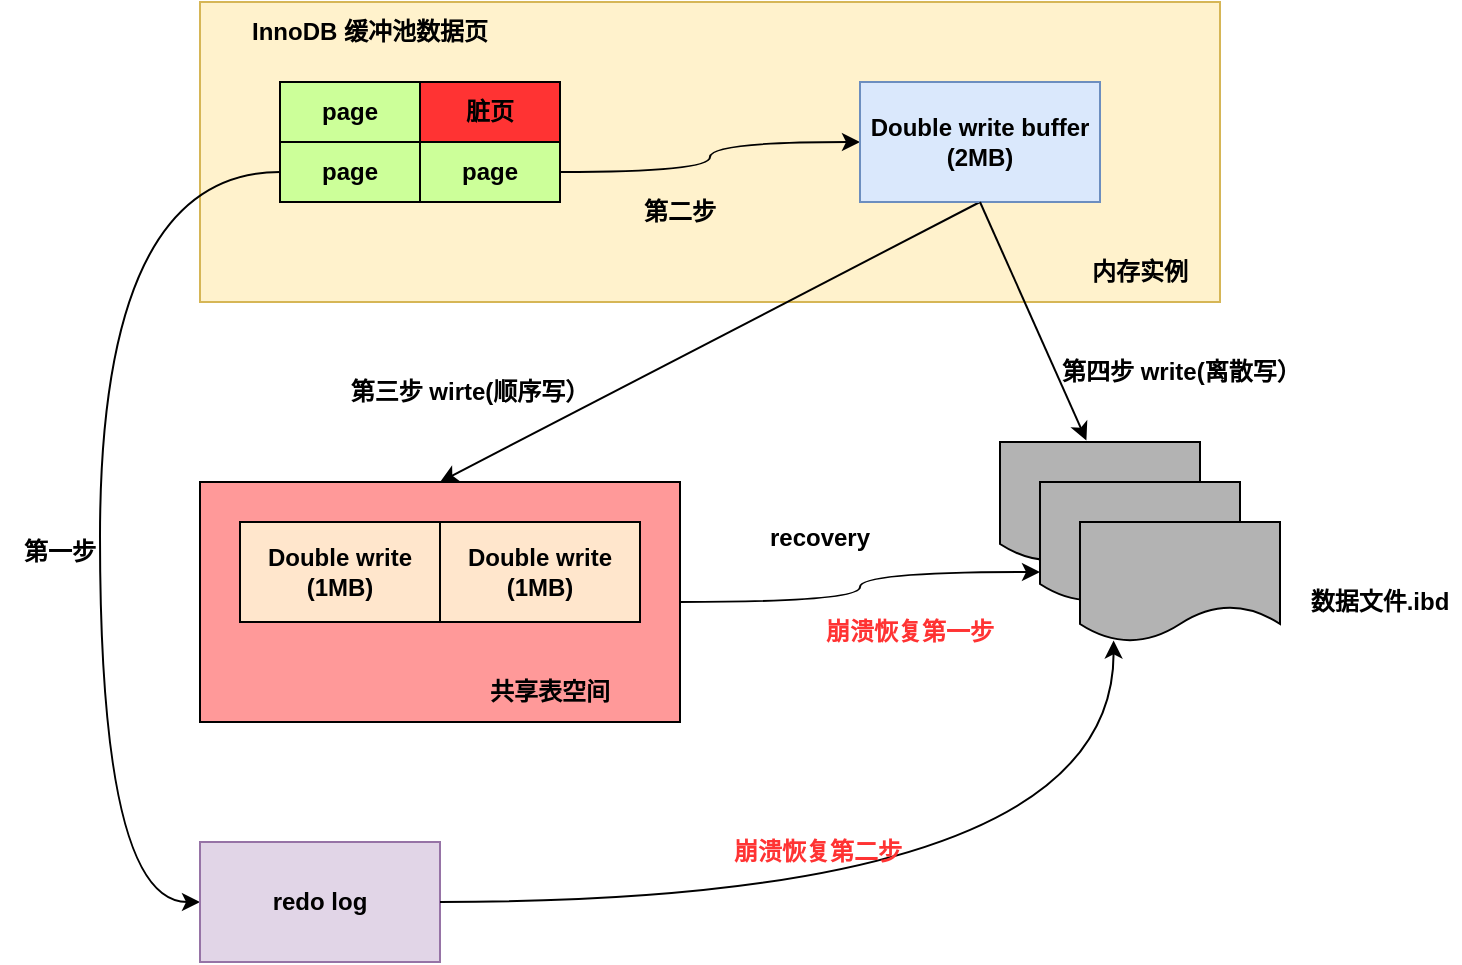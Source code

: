 <mxfile version="25.0.1">
  <diagram name="第 1 页" id="2SfCAkeWHh_OnPwSjgAa">
    <mxGraphModel dx="1050" dy="621" grid="1" gridSize="10" guides="1" tooltips="1" connect="1" arrows="1" fold="1" page="1" pageScale="1" pageWidth="827" pageHeight="1169" math="0" shadow="0">
      <root>
        <mxCell id="0" />
        <mxCell id="1" parent="0" />
        <mxCell id="k7FsfJ4gHUvxaxzbqNg--1" value="" style="rounded=0;whiteSpace=wrap;html=1;fillColor=#fff2cc;strokeColor=#d6b656;" vertex="1" parent="1">
          <mxGeometry x="150" y="60" width="510" height="150" as="geometry" />
        </mxCell>
        <mxCell id="k7FsfJ4gHUvxaxzbqNg--2" value="page" style="rounded=0;whiteSpace=wrap;html=1;fillColor=#CCFF99;fontStyle=1" vertex="1" parent="1">
          <mxGeometry x="190" y="100" width="70" height="30" as="geometry" />
        </mxCell>
        <mxCell id="k7FsfJ4gHUvxaxzbqNg--3" value="&lt;b&gt;脏页&lt;/b&gt;" style="rounded=0;whiteSpace=wrap;html=1;fillColor=#FF3333;" vertex="1" parent="1">
          <mxGeometry x="260" y="100" width="70" height="30" as="geometry" />
        </mxCell>
        <mxCell id="k7FsfJ4gHUvxaxzbqNg--11" style="edgeStyle=orthogonalEdgeStyle;rounded=0;orthogonalLoop=1;jettySize=auto;html=1;exitX=0;exitY=0.5;exitDx=0;exitDy=0;entryX=0;entryY=0.5;entryDx=0;entryDy=0;curved=1;" edge="1" parent="1" source="k7FsfJ4gHUvxaxzbqNg--4" target="k7FsfJ4gHUvxaxzbqNg--9">
          <mxGeometry relative="1" as="geometry">
            <Array as="points">
              <mxPoint x="100" y="145" />
              <mxPoint x="100" y="510" />
            </Array>
          </mxGeometry>
        </mxCell>
        <mxCell id="k7FsfJ4gHUvxaxzbqNg--4" value="page" style="rounded=0;whiteSpace=wrap;html=1;fillColor=#CCFF99;fontStyle=1" vertex="1" parent="1">
          <mxGeometry x="190" y="130" width="70" height="30" as="geometry" />
        </mxCell>
        <mxCell id="k7FsfJ4gHUvxaxzbqNg--8" style="edgeStyle=orthogonalEdgeStyle;rounded=0;orthogonalLoop=1;jettySize=auto;html=1;exitX=1;exitY=0.5;exitDx=0;exitDy=0;entryX=0;entryY=0.5;entryDx=0;entryDy=0;curved=1;" edge="1" parent="1" source="k7FsfJ4gHUvxaxzbqNg--5" target="k7FsfJ4gHUvxaxzbqNg--7">
          <mxGeometry relative="1" as="geometry" />
        </mxCell>
        <mxCell id="k7FsfJ4gHUvxaxzbqNg--5" value="page" style="rounded=0;whiteSpace=wrap;html=1;fillColor=#CCFF99;fontStyle=1" vertex="1" parent="1">
          <mxGeometry x="260" y="130" width="70" height="30" as="geometry" />
        </mxCell>
        <mxCell id="k7FsfJ4gHUvxaxzbqNg--6" value="&lt;b&gt;InnoDB 缓冲池数据页&lt;/b&gt;" style="text;html=1;align=center;verticalAlign=middle;whiteSpace=wrap;rounded=0;" vertex="1" parent="1">
          <mxGeometry x="170" y="60" width="130" height="30" as="geometry" />
        </mxCell>
        <mxCell id="k7FsfJ4gHUvxaxzbqNg--16" style="rounded=0;orthogonalLoop=1;jettySize=auto;html=1;exitX=0.5;exitY=1;exitDx=0;exitDy=0;entryX=0.5;entryY=0;entryDx=0;entryDy=0;" edge="1" parent="1" source="k7FsfJ4gHUvxaxzbqNg--7" target="k7FsfJ4gHUvxaxzbqNg--12">
          <mxGeometry relative="1" as="geometry" />
        </mxCell>
        <mxCell id="k7FsfJ4gHUvxaxzbqNg--7" value="Double write buffer&lt;br&gt;(2MB)" style="rounded=0;whiteSpace=wrap;html=1;fillColor=#dae8fc;strokeColor=#6c8ebf;fontStyle=1" vertex="1" parent="1">
          <mxGeometry x="480" y="100" width="120" height="60" as="geometry" />
        </mxCell>
        <mxCell id="k7FsfJ4gHUvxaxzbqNg--9" value="redo log" style="rounded=0;whiteSpace=wrap;html=1;fillColor=#e1d5e7;strokeColor=#9673a6;fontStyle=1" vertex="1" parent="1">
          <mxGeometry x="150" y="480" width="120" height="60" as="geometry" />
        </mxCell>
        <mxCell id="k7FsfJ4gHUvxaxzbqNg--29" style="edgeStyle=orthogonalEdgeStyle;rounded=0;orthogonalLoop=1;jettySize=auto;html=1;exitX=1;exitY=0.5;exitDx=0;exitDy=0;curved=1;entryX=0;entryY=0.75;entryDx=0;entryDy=0;" edge="1" parent="1" source="k7FsfJ4gHUvxaxzbqNg--12" target="k7FsfJ4gHUvxaxzbqNg--23">
          <mxGeometry relative="1" as="geometry" />
        </mxCell>
        <mxCell id="k7FsfJ4gHUvxaxzbqNg--12" value="" style="rounded=0;whiteSpace=wrap;html=1;fillColor=#FF9999;" vertex="1" parent="1">
          <mxGeometry x="150" y="300" width="240" height="120" as="geometry" />
        </mxCell>
        <mxCell id="k7FsfJ4gHUvxaxzbqNg--13" value="Double write&lt;br&gt;(1MB)" style="rounded=0;whiteSpace=wrap;html=1;fillColor=#FFE6CC;fontStyle=1" vertex="1" parent="1">
          <mxGeometry x="170" y="320" width="100" height="50" as="geometry" />
        </mxCell>
        <mxCell id="k7FsfJ4gHUvxaxzbqNg--14" value="Double write&lt;br&gt;(1MB)" style="rounded=0;whiteSpace=wrap;html=1;fillColor=#FFE6CC;fontStyle=1" vertex="1" parent="1">
          <mxGeometry x="270" y="320" width="100" height="50" as="geometry" />
        </mxCell>
        <mxCell id="k7FsfJ4gHUvxaxzbqNg--15" value="共享表空间" style="text;html=1;align=center;verticalAlign=middle;whiteSpace=wrap;rounded=0;fontStyle=1" vertex="1" parent="1">
          <mxGeometry x="280" y="390" width="90" height="30" as="geometry" />
        </mxCell>
        <mxCell id="k7FsfJ4gHUvxaxzbqNg--17" value="&lt;b&gt;第一步&lt;/b&gt;" style="text;html=1;align=center;verticalAlign=middle;whiteSpace=wrap;rounded=0;" vertex="1" parent="1">
          <mxGeometry x="50" y="320" width="60" height="30" as="geometry" />
        </mxCell>
        <mxCell id="k7FsfJ4gHUvxaxzbqNg--20" value="&lt;b&gt;第二步&lt;/b&gt;" style="text;html=1;align=center;verticalAlign=middle;whiteSpace=wrap;rounded=0;" vertex="1" parent="1">
          <mxGeometry x="360" y="150" width="60" height="30" as="geometry" />
        </mxCell>
        <mxCell id="k7FsfJ4gHUvxaxzbqNg--22" value="" style="shape=document;whiteSpace=wrap;html=1;boundedLbl=1;fillColor=#B3B3B3;" vertex="1" parent="1">
          <mxGeometry x="550" y="280" width="100" height="60" as="geometry" />
        </mxCell>
        <mxCell id="k7FsfJ4gHUvxaxzbqNg--23" value="" style="shape=document;whiteSpace=wrap;html=1;boundedLbl=1;fillColor=#B3B3B3;" vertex="1" parent="1">
          <mxGeometry x="570" y="300" width="100" height="60" as="geometry" />
        </mxCell>
        <mxCell id="k7FsfJ4gHUvxaxzbqNg--25" value="" style="shape=document;whiteSpace=wrap;html=1;boundedLbl=1;fillColor=#B3B3B3;" vertex="1" parent="1">
          <mxGeometry x="590" y="320" width="100" height="60" as="geometry" />
        </mxCell>
        <mxCell id="k7FsfJ4gHUvxaxzbqNg--26" style="rounded=0;orthogonalLoop=1;jettySize=auto;html=1;exitX=0.5;exitY=1;exitDx=0;exitDy=0;entryX=0.432;entryY=-0.013;entryDx=0;entryDy=0;entryPerimeter=0;" edge="1" parent="1" source="k7FsfJ4gHUvxaxzbqNg--7" target="k7FsfJ4gHUvxaxzbqNg--22">
          <mxGeometry relative="1" as="geometry" />
        </mxCell>
        <mxCell id="k7FsfJ4gHUvxaxzbqNg--27" value="第三步 wirte(顺序写）" style="text;html=1;align=center;verticalAlign=middle;whiteSpace=wrap;rounded=0;fontStyle=1" vertex="1" parent="1">
          <mxGeometry x="220" y="240" width="130" height="30" as="geometry" />
        </mxCell>
        <mxCell id="k7FsfJ4gHUvxaxzbqNg--28" value="&lt;b&gt;第四步 write(离散写）&lt;/b&gt;" style="text;html=1;align=center;verticalAlign=middle;whiteSpace=wrap;rounded=0;" vertex="1" parent="1">
          <mxGeometry x="580" y="230" width="120" height="30" as="geometry" />
        </mxCell>
        <mxCell id="k7FsfJ4gHUvxaxzbqNg--30" value="&lt;b&gt;recovery&lt;/b&gt;" style="text;html=1;align=center;verticalAlign=middle;whiteSpace=wrap;rounded=0;" vertex="1" parent="1">
          <mxGeometry x="430" y="315" width="60" height="25" as="geometry" />
        </mxCell>
        <mxCell id="k7FsfJ4gHUvxaxzbqNg--31" value="&lt;font color=&quot;#ff3333&quot;&gt;崩溃恢复第一步&lt;/font&gt;" style="text;html=1;align=center;verticalAlign=middle;whiteSpace=wrap;rounded=0;fontStyle=1" vertex="1" parent="1">
          <mxGeometry x="460" y="360" width="90" height="30" as="geometry" />
        </mxCell>
        <mxCell id="k7FsfJ4gHUvxaxzbqNg--32" style="edgeStyle=orthogonalEdgeStyle;rounded=0;orthogonalLoop=1;jettySize=auto;html=1;exitX=1;exitY=0.5;exitDx=0;exitDy=0;entryX=0.168;entryY=0.987;entryDx=0;entryDy=0;entryPerimeter=0;curved=1;" edge="1" parent="1" source="k7FsfJ4gHUvxaxzbqNg--9" target="k7FsfJ4gHUvxaxzbqNg--25">
          <mxGeometry relative="1" as="geometry" />
        </mxCell>
        <mxCell id="k7FsfJ4gHUvxaxzbqNg--33" value="&lt;font color=&quot;#ff3333&quot;&gt;崩溃恢复第二步&lt;/font&gt;" style="text;html=1;align=center;verticalAlign=middle;whiteSpace=wrap;rounded=0;fontStyle=1" vertex="1" parent="1">
          <mxGeometry x="414" y="470" width="90" height="30" as="geometry" />
        </mxCell>
        <mxCell id="k7FsfJ4gHUvxaxzbqNg--34" value="数据文件.ibd" style="text;html=1;align=center;verticalAlign=middle;whiteSpace=wrap;rounded=0;fontStyle=1" vertex="1" parent="1">
          <mxGeometry x="700" y="345" width="80" height="30" as="geometry" />
        </mxCell>
        <mxCell id="k7FsfJ4gHUvxaxzbqNg--35" value="&lt;b&gt;内存实例&lt;/b&gt;" style="text;html=1;align=center;verticalAlign=middle;whiteSpace=wrap;rounded=0;" vertex="1" parent="1">
          <mxGeometry x="590" y="180" width="60" height="30" as="geometry" />
        </mxCell>
      </root>
    </mxGraphModel>
  </diagram>
</mxfile>

